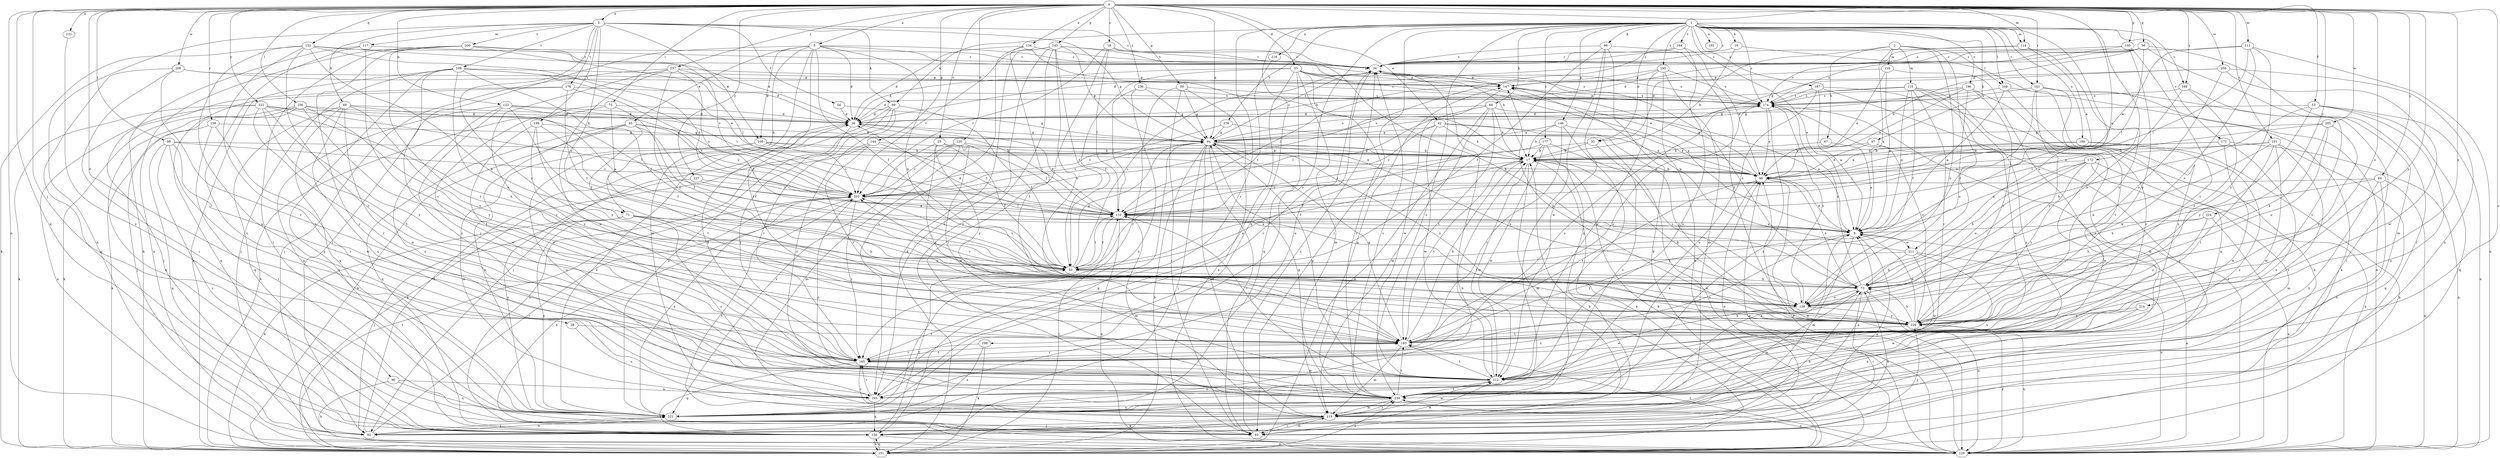 strict digraph  {
0;
1;
2;
3;
5;
9;
16;
17;
18;
25;
26;
28;
33;
35;
36;
42;
45;
46;
53;
54;
55;
56;
59;
64;
66;
67;
69;
71;
73;
75;
83;
84;
88;
90;
92;
96;
97;
99;
100;
101;
106;
108;
109;
110;
111;
114;
115;
116;
117;
119;
120;
123;
129;
133;
134;
138;
140;
143;
144;
146;
147;
152;
156;
158;
161;
164;
165;
168;
171;
172;
174;
176;
177;
178;
183;
186;
187;
192;
193;
195;
196;
198;
199;
200;
203;
205;
208;
209;
211;
212;
214;
216;
221;
222;
224;
227;
229;
231;
236;
237;
239;
0 -> 3  [label=a];
0 -> 5  [label=a];
0 -> 9  [label=a];
0 -> 18  [label=c];
0 -> 25  [label=c];
0 -> 28  [label=d];
0 -> 33  [label=d];
0 -> 42  [label=e];
0 -> 53  [label=f];
0 -> 56  [label=g];
0 -> 59  [label=g];
0 -> 64  [label=g];
0 -> 75  [label=i];
0 -> 84  [label=j];
0 -> 88  [label=j];
0 -> 90  [label=j];
0 -> 106  [label=l];
0 -> 111  [label=m];
0 -> 114  [label=m];
0 -> 120  [label=n];
0 -> 123  [label=n];
0 -> 129  [label=n];
0 -> 133  [label=o];
0 -> 134  [label=o];
0 -> 138  [label=o];
0 -> 140  [label=p];
0 -> 143  [label=p];
0 -> 144  [label=p];
0 -> 152  [label=q];
0 -> 156  [label=q];
0 -> 158  [label=r];
0 -> 161  [label=r];
0 -> 168  [label=s];
0 -> 205  [label=w];
0 -> 208  [label=w];
0 -> 209  [label=w];
0 -> 214  [label=x];
0 -> 222  [label=y];
0 -> 224  [label=y];
0 -> 227  [label=y];
0 -> 229  [label=y];
0 -> 231  [label=z];
0 -> 236  [label=z];
0 -> 237  [label=z];
0 -> 239  [label=z];
1 -> 9  [label=a];
1 -> 16  [label=b];
1 -> 26  [label=c];
1 -> 35  [label=d];
1 -> 66  [label=h];
1 -> 83  [label=i];
1 -> 96  [label=k];
1 -> 97  [label=k];
1 -> 99  [label=k];
1 -> 108  [label=l];
1 -> 114  [label=m];
1 -> 138  [label=o];
1 -> 146  [label=p];
1 -> 161  [label=r];
1 -> 164  [label=r];
1 -> 165  [label=r];
1 -> 168  [label=s];
1 -> 171  [label=s];
1 -> 172  [label=s];
1 -> 174  [label=s];
1 -> 176  [label=t];
1 -> 177  [label=t];
1 -> 186  [label=u];
1 -> 187  [label=u];
1 -> 192  [label=u];
1 -> 195  [label=v];
1 -> 196  [label=v];
1 -> 198  [label=v];
1 -> 216  [label=x];
1 -> 221  [label=x];
1 -> 239  [label=z];
2 -> 9  [label=a];
2 -> 35  [label=d];
2 -> 67  [label=h];
2 -> 108  [label=l];
2 -> 115  [label=m];
2 -> 116  [label=m];
2 -> 138  [label=o];
2 -> 211  [label=w];
3 -> 26  [label=c];
3 -> 54  [label=f];
3 -> 64  [label=g];
3 -> 69  [label=h];
3 -> 71  [label=h];
3 -> 99  [label=k];
3 -> 100  [label=k];
3 -> 109  [label=l];
3 -> 117  [label=m];
3 -> 129  [label=n];
3 -> 178  [label=t];
3 -> 199  [label=v];
3 -> 200  [label=v];
3 -> 229  [label=y];
5 -> 26  [label=c];
5 -> 36  [label=d];
5 -> 45  [label=e];
5 -> 55  [label=f];
5 -> 71  [label=h];
5 -> 73  [label=h];
5 -> 92  [label=j];
5 -> 100  [label=k];
5 -> 119  [label=m];
5 -> 147  [label=p];
5 -> 183  [label=t];
9 -> 36  [label=d];
9 -> 46  [label=e];
9 -> 119  [label=m];
9 -> 165  [label=r];
9 -> 183  [label=t];
9 -> 211  [label=w];
16 -> 17  [label=b];
16 -> 26  [label=c];
16 -> 239  [label=z];
17 -> 46  [label=e];
17 -> 55  [label=f];
17 -> 101  [label=k];
17 -> 110  [label=l];
17 -> 119  [label=m];
17 -> 183  [label=t];
17 -> 212  [label=w];
18 -> 26  [label=c];
18 -> 73  [label=h];
18 -> 83  [label=i];
18 -> 110  [label=l];
18 -> 203  [label=v];
25 -> 17  [label=b];
25 -> 55  [label=f];
25 -> 183  [label=t];
25 -> 203  [label=v];
25 -> 229  [label=y];
26 -> 147  [label=p];
26 -> 174  [label=s];
26 -> 193  [label=u];
28 -> 183  [label=t];
28 -> 193  [label=u];
33 -> 9  [label=a];
33 -> 36  [label=d];
33 -> 46  [label=e];
33 -> 55  [label=f];
33 -> 119  [label=m];
33 -> 147  [label=p];
33 -> 156  [label=q];
33 -> 174  [label=s];
33 -> 193  [label=u];
33 -> 239  [label=z];
35 -> 17  [label=b];
35 -> 110  [label=l];
35 -> 239  [label=z];
36 -> 64  [label=g];
36 -> 110  [label=l];
36 -> 165  [label=r];
36 -> 221  [label=x];
42 -> 17  [label=b];
42 -> 46  [label=e];
42 -> 64  [label=g];
42 -> 203  [label=v];
42 -> 212  [label=w];
42 -> 229  [label=y];
45 -> 55  [label=f];
45 -> 64  [label=g];
45 -> 101  [label=k];
45 -> 156  [label=q];
45 -> 183  [label=t];
45 -> 203  [label=v];
45 -> 221  [label=x];
46 -> 17  [label=b];
46 -> 129  [label=n];
46 -> 147  [label=p];
46 -> 183  [label=t];
46 -> 203  [label=v];
53 -> 36  [label=d];
53 -> 73  [label=h];
53 -> 129  [label=n];
53 -> 156  [label=q];
53 -> 221  [label=x];
53 -> 229  [label=y];
54 -> 36  [label=d];
54 -> 64  [label=g];
55 -> 26  [label=c];
55 -> 64  [label=g];
55 -> 73  [label=h];
55 -> 110  [label=l];
55 -> 203  [label=v];
56 -> 26  [label=c];
56 -> 36  [label=d];
56 -> 64  [label=g];
56 -> 83  [label=i];
56 -> 110  [label=l];
56 -> 119  [label=m];
56 -> 174  [label=s];
59 -> 64  [label=g];
59 -> 83  [label=i];
59 -> 129  [label=n];
59 -> 165  [label=r];
59 -> 174  [label=s];
64 -> 17  [label=b];
64 -> 26  [label=c];
64 -> 83  [label=i];
64 -> 92  [label=j];
64 -> 101  [label=k];
64 -> 119  [label=m];
64 -> 138  [label=o];
64 -> 156  [label=q];
64 -> 174  [label=s];
64 -> 203  [label=v];
64 -> 229  [label=y];
66 -> 9  [label=a];
66 -> 17  [label=b];
66 -> 36  [label=d];
66 -> 101  [label=k];
66 -> 110  [label=l];
66 -> 119  [label=m];
66 -> 183  [label=t];
67 -> 9  [label=a];
67 -> 17  [label=b];
69 -> 9  [label=a];
69 -> 36  [label=d];
69 -> 138  [label=o];
69 -> 156  [label=q];
69 -> 193  [label=u];
69 -> 212  [label=w];
69 -> 221  [label=x];
71 -> 9  [label=a];
71 -> 73  [label=h];
71 -> 92  [label=j];
71 -> 101  [label=k];
71 -> 138  [label=o];
71 -> 221  [label=x];
71 -> 239  [label=z];
73 -> 26  [label=c];
73 -> 46  [label=e];
73 -> 83  [label=i];
73 -> 119  [label=m];
73 -> 129  [label=n];
73 -> 138  [label=o];
73 -> 174  [label=s];
75 -> 36  [label=d];
75 -> 55  [label=f];
75 -> 101  [label=k];
75 -> 212  [label=w];
75 -> 229  [label=y];
83 -> 26  [label=c];
83 -> 73  [label=h];
83 -> 119  [label=m];
83 -> 203  [label=v];
83 -> 212  [label=w];
83 -> 229  [label=y];
84 -> 73  [label=h];
84 -> 129  [label=n];
84 -> 203  [label=v];
84 -> 221  [label=x];
84 -> 239  [label=z];
88 -> 17  [label=b];
88 -> 83  [label=i];
88 -> 156  [label=q];
88 -> 165  [label=r];
88 -> 193  [label=u];
88 -> 203  [label=v];
90 -> 101  [label=k];
90 -> 193  [label=u];
90 -> 221  [label=x];
92 -> 9  [label=a];
92 -> 36  [label=d];
92 -> 73  [label=h];
92 -> 203  [label=v];
92 -> 221  [label=x];
96 -> 26  [label=c];
96 -> 55  [label=f];
96 -> 101  [label=k];
96 -> 212  [label=w];
96 -> 221  [label=x];
96 -> 229  [label=y];
97 -> 17  [label=b];
97 -> 46  [label=e];
97 -> 212  [label=w];
99 -> 36  [label=d];
99 -> 55  [label=f];
99 -> 92  [label=j];
99 -> 165  [label=r];
99 -> 221  [label=x];
99 -> 239  [label=z];
100 -> 17  [label=b];
100 -> 46  [label=e];
100 -> 119  [label=m];
100 -> 193  [label=u];
100 -> 203  [label=v];
101 -> 17  [label=b];
101 -> 46  [label=e];
101 -> 110  [label=l];
101 -> 156  [label=q];
101 -> 203  [label=v];
101 -> 239  [label=z];
106 -> 36  [label=d];
106 -> 92  [label=j];
106 -> 101  [label=k];
106 -> 110  [label=l];
106 -> 156  [label=q];
106 -> 183  [label=t];
106 -> 229  [label=y];
108 -> 9  [label=a];
108 -> 129  [label=n];
108 -> 174  [label=s];
108 -> 221  [label=x];
109 -> 46  [label=e];
109 -> 55  [label=f];
109 -> 92  [label=j];
109 -> 101  [label=k];
109 -> 110  [label=l];
109 -> 138  [label=o];
109 -> 147  [label=p];
109 -> 156  [label=q];
109 -> 239  [label=z];
110 -> 9  [label=a];
110 -> 36  [label=d];
110 -> 55  [label=f];
110 -> 119  [label=m];
110 -> 129  [label=n];
111 -> 26  [label=c];
111 -> 46  [label=e];
111 -> 110  [label=l];
111 -> 129  [label=n];
111 -> 138  [label=o];
111 -> 229  [label=y];
114 -> 26  [label=c];
114 -> 36  [label=d];
114 -> 46  [label=e];
114 -> 229  [label=y];
115 -> 9  [label=a];
115 -> 36  [label=d];
115 -> 55  [label=f];
115 -> 119  [label=m];
115 -> 165  [label=r];
115 -> 174  [label=s];
115 -> 212  [label=w];
115 -> 239  [label=z];
116 -> 9  [label=a];
116 -> 46  [label=e];
116 -> 147  [label=p];
116 -> 239  [label=z];
117 -> 26  [label=c];
117 -> 101  [label=k];
117 -> 183  [label=t];
117 -> 221  [label=x];
119 -> 9  [label=a];
119 -> 83  [label=i];
119 -> 92  [label=j];
119 -> 156  [label=q];
119 -> 165  [label=r];
119 -> 212  [label=w];
119 -> 239  [label=z];
120 -> 17  [label=b];
120 -> 110  [label=l];
120 -> 119  [label=m];
120 -> 203  [label=v];
120 -> 212  [label=w];
120 -> 221  [label=x];
123 -> 17  [label=b];
123 -> 36  [label=d];
123 -> 55  [label=f];
123 -> 165  [label=r];
123 -> 203  [label=v];
123 -> 221  [label=x];
123 -> 239  [label=z];
129 -> 9  [label=a];
129 -> 17  [label=b];
129 -> 46  [label=e];
129 -> 174  [label=s];
129 -> 183  [label=t];
129 -> 229  [label=y];
129 -> 239  [label=z];
133 -> 221  [label=x];
134 -> 17  [label=b];
134 -> 26  [label=c];
134 -> 36  [label=d];
134 -> 183  [label=t];
134 -> 193  [label=u];
138 -> 174  [label=s];
138 -> 203  [label=v];
138 -> 212  [label=w];
138 -> 229  [label=y];
140 -> 26  [label=c];
140 -> 174  [label=s];
140 -> 183  [label=t];
140 -> 229  [label=y];
143 -> 17  [label=b];
143 -> 26  [label=c];
143 -> 55  [label=f];
143 -> 64  [label=g];
143 -> 101  [label=k];
143 -> 138  [label=o];
143 -> 193  [label=u];
143 -> 203  [label=v];
143 -> 239  [label=z];
144 -> 17  [label=b];
144 -> 101  [label=k];
144 -> 110  [label=l];
144 -> 129  [label=n];
144 -> 183  [label=t];
146 -> 17  [label=b];
146 -> 46  [label=e];
146 -> 64  [label=g];
146 -> 83  [label=i];
146 -> 165  [label=r];
147 -> 174  [label=s];
147 -> 212  [label=w];
152 -> 26  [label=c];
152 -> 36  [label=d];
152 -> 73  [label=h];
152 -> 101  [label=k];
152 -> 110  [label=l];
152 -> 165  [label=r];
152 -> 193  [label=u];
152 -> 239  [label=z];
156 -> 46  [label=e];
156 -> 55  [label=f];
156 -> 101  [label=k];
156 -> 129  [label=n];
158 -> 64  [label=g];
158 -> 83  [label=i];
158 -> 101  [label=k];
158 -> 212  [label=w];
161 -> 55  [label=f];
161 -> 83  [label=i];
161 -> 101  [label=k];
161 -> 174  [label=s];
161 -> 183  [label=t];
161 -> 229  [label=y];
164 -> 26  [label=c];
164 -> 46  [label=e];
164 -> 193  [label=u];
164 -> 203  [label=v];
165 -> 36  [label=d];
165 -> 156  [label=q];
165 -> 174  [label=s];
165 -> 183  [label=t];
165 -> 212  [label=w];
168 -> 73  [label=h];
168 -> 174  [label=s];
168 -> 183  [label=t];
168 -> 229  [label=y];
171 -> 17  [label=b];
171 -> 110  [label=l];
171 -> 129  [label=n];
171 -> 212  [label=w];
171 -> 239  [label=z];
172 -> 9  [label=a];
172 -> 46  [label=e];
172 -> 73  [label=h];
172 -> 119  [label=m];
172 -> 129  [label=n];
172 -> 138  [label=o];
172 -> 229  [label=y];
174 -> 36  [label=d];
174 -> 46  [label=e];
174 -> 147  [label=p];
174 -> 239  [label=z];
176 -> 64  [label=g];
176 -> 129  [label=n];
176 -> 203  [label=v];
177 -> 17  [label=b];
177 -> 55  [label=f];
177 -> 138  [label=o];
177 -> 212  [label=w];
177 -> 221  [label=x];
178 -> 55  [label=f];
178 -> 92  [label=j];
178 -> 156  [label=q];
178 -> 174  [label=s];
178 -> 203  [label=v];
183 -> 17  [label=b];
183 -> 64  [label=g];
183 -> 73  [label=h];
183 -> 119  [label=m];
183 -> 165  [label=r];
183 -> 174  [label=s];
186 -> 17  [label=b];
186 -> 46  [label=e];
186 -> 101  [label=k];
186 -> 239  [label=z];
187 -> 9  [label=a];
187 -> 92  [label=j];
187 -> 129  [label=n];
187 -> 174  [label=s];
187 -> 193  [label=u];
193 -> 26  [label=c];
193 -> 156  [label=q];
193 -> 165  [label=r];
195 -> 101  [label=k];
195 -> 110  [label=l];
195 -> 119  [label=m];
195 -> 147  [label=p];
195 -> 174  [label=s];
195 -> 212  [label=w];
196 -> 46  [label=e];
196 -> 64  [label=g];
196 -> 138  [label=o];
196 -> 165  [label=r];
196 -> 174  [label=s];
196 -> 229  [label=y];
198 -> 101  [label=k];
198 -> 165  [label=r];
198 -> 221  [label=x];
199 -> 55  [label=f];
199 -> 64  [label=g];
199 -> 138  [label=o];
199 -> 165  [label=r];
199 -> 229  [label=y];
200 -> 26  [label=c];
200 -> 83  [label=i];
200 -> 110  [label=l];
200 -> 129  [label=n];
200 -> 183  [label=t];
200 -> 203  [label=v];
200 -> 239  [label=z];
203 -> 110  [label=l];
203 -> 129  [label=n];
203 -> 165  [label=r];
203 -> 221  [label=x];
203 -> 239  [label=z];
205 -> 64  [label=g];
205 -> 73  [label=h];
205 -> 110  [label=l];
205 -> 138  [label=o];
205 -> 229  [label=y];
208 -> 83  [label=i];
208 -> 147  [label=p];
208 -> 156  [label=q];
208 -> 165  [label=r];
208 -> 174  [label=s];
209 -> 17  [label=b];
209 -> 138  [label=o];
209 -> 147  [label=p];
209 -> 212  [label=w];
209 -> 221  [label=x];
211 -> 55  [label=f];
211 -> 73  [label=h];
211 -> 129  [label=n];
211 -> 147  [label=p];
211 -> 193  [label=u];
211 -> 212  [label=w];
212 -> 26  [label=c];
212 -> 64  [label=g];
212 -> 110  [label=l];
212 -> 183  [label=t];
212 -> 193  [label=u];
212 -> 239  [label=z];
214 -> 212  [label=w];
214 -> 221  [label=x];
214 -> 229  [label=y];
216 -> 55  [label=f];
221 -> 17  [label=b];
221 -> 92  [label=j];
222 -> 36  [label=d];
222 -> 73  [label=h];
222 -> 101  [label=k];
222 -> 129  [label=n];
222 -> 165  [label=r];
222 -> 183  [label=t];
222 -> 203  [label=v];
222 -> 229  [label=y];
224 -> 9  [label=a];
224 -> 73  [label=h];
224 -> 129  [label=n];
224 -> 229  [label=y];
227 -> 9  [label=a];
227 -> 203  [label=v];
227 -> 221  [label=x];
229 -> 9  [label=a];
229 -> 17  [label=b];
229 -> 73  [label=h];
229 -> 110  [label=l];
229 -> 129  [label=n];
229 -> 147  [label=p];
229 -> 165  [label=r];
229 -> 174  [label=s];
229 -> 183  [label=t];
231 -> 17  [label=b];
231 -> 46  [label=e];
231 -> 73  [label=h];
231 -> 156  [label=q];
231 -> 183  [label=t];
231 -> 212  [label=w];
231 -> 239  [label=z];
236 -> 64  [label=g];
236 -> 110  [label=l];
236 -> 174  [label=s];
236 -> 221  [label=x];
237 -> 36  [label=d];
237 -> 55  [label=f];
237 -> 92  [label=j];
237 -> 138  [label=o];
237 -> 147  [label=p];
237 -> 165  [label=r];
237 -> 212  [label=w];
239 -> 9  [label=a];
239 -> 26  [label=c];
239 -> 46  [label=e];
239 -> 64  [label=g];
239 -> 119  [label=m];
239 -> 147  [label=p];
239 -> 183  [label=t];
239 -> 221  [label=x];
}
